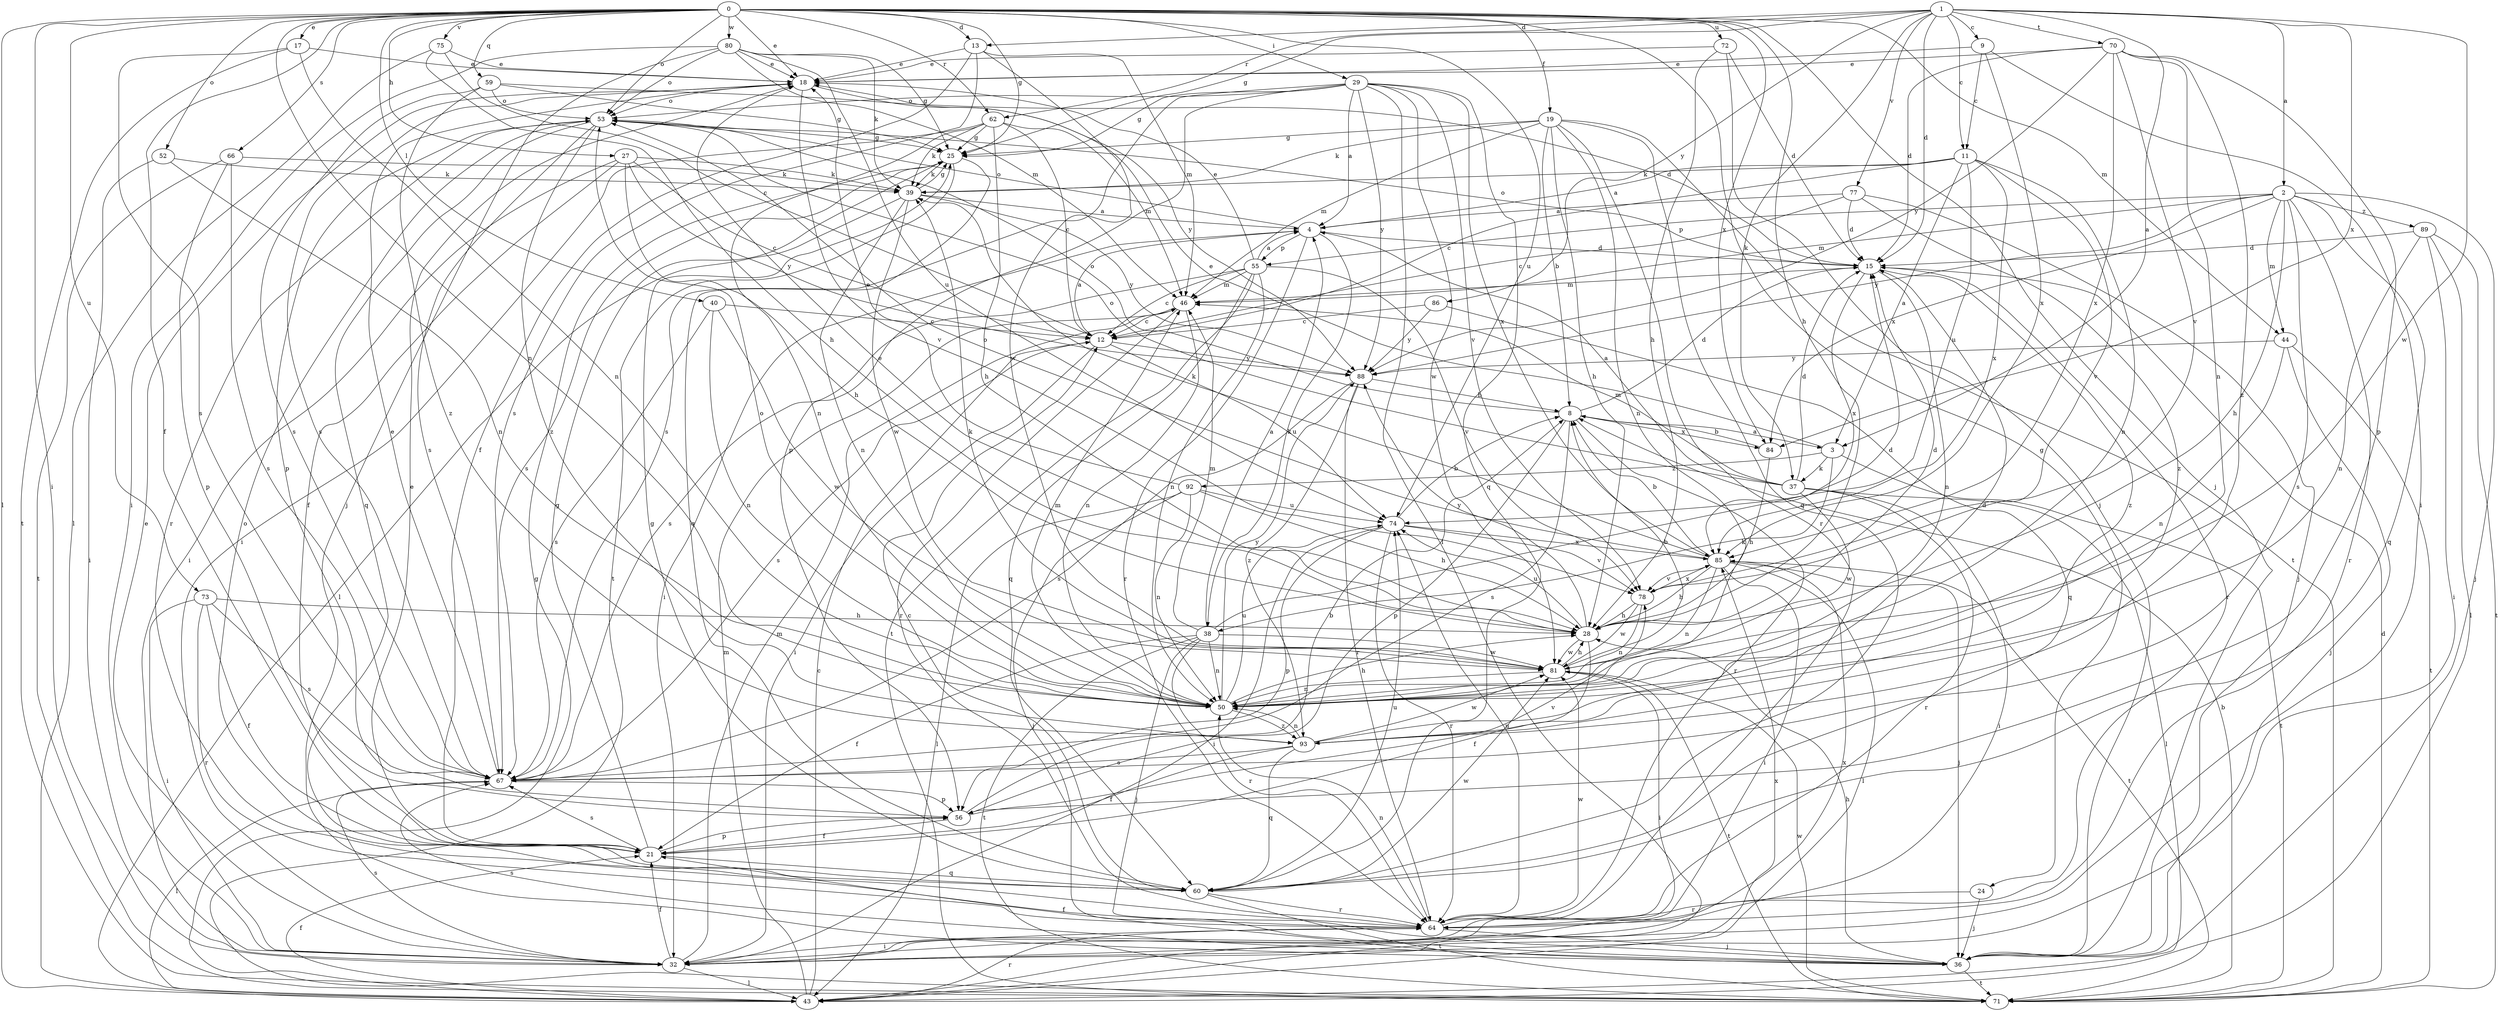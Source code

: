 strict digraph  {
0;
1;
2;
3;
4;
8;
9;
11;
12;
13;
15;
17;
18;
19;
21;
24;
25;
27;
28;
29;
32;
36;
37;
38;
39;
40;
43;
44;
46;
50;
52;
53;
55;
56;
59;
60;
62;
64;
66;
67;
70;
71;
72;
73;
74;
75;
77;
78;
80;
81;
84;
85;
86;
88;
89;
92;
93;
0 -> 13  [label=d];
0 -> 17  [label=e];
0 -> 18  [label=e];
0 -> 19  [label=f];
0 -> 21  [label=f];
0 -> 24  [label=g];
0 -> 25  [label=g];
0 -> 27  [label=h];
0 -> 28  [label=h];
0 -> 29  [label=i];
0 -> 32  [label=i];
0 -> 36  [label=j];
0 -> 40  [label=l];
0 -> 43  [label=l];
0 -> 44  [label=m];
0 -> 50  [label=n];
0 -> 52  [label=o];
0 -> 53  [label=o];
0 -> 59  [label=q];
0 -> 62  [label=r];
0 -> 66  [label=s];
0 -> 72  [label=u];
0 -> 73  [label=u];
0 -> 74  [label=u];
0 -> 75  [label=v];
0 -> 80  [label=w];
0 -> 84  [label=x];
1 -> 2  [label=a];
1 -> 3  [label=a];
1 -> 9  [label=c];
1 -> 11  [label=c];
1 -> 13  [label=d];
1 -> 15  [label=d];
1 -> 25  [label=g];
1 -> 37  [label=k];
1 -> 62  [label=r];
1 -> 70  [label=t];
1 -> 77  [label=v];
1 -> 81  [label=w];
1 -> 84  [label=x];
1 -> 86  [label=y];
2 -> 28  [label=h];
2 -> 36  [label=j];
2 -> 44  [label=m];
2 -> 46  [label=m];
2 -> 55  [label=p];
2 -> 60  [label=q];
2 -> 64  [label=r];
2 -> 67  [label=s];
2 -> 84  [label=x];
2 -> 88  [label=y];
2 -> 89  [label=z];
3 -> 18  [label=e];
3 -> 37  [label=k];
3 -> 38  [label=k];
3 -> 71  [label=t];
3 -> 92  [label=z];
4 -> 15  [label=d];
4 -> 32  [label=i];
4 -> 38  [label=k];
4 -> 53  [label=o];
4 -> 55  [label=p];
4 -> 64  [label=r];
8 -> 3  [label=a];
8 -> 15  [label=d];
8 -> 53  [label=o];
8 -> 56  [label=p];
8 -> 64  [label=r];
8 -> 67  [label=s];
8 -> 84  [label=x];
9 -> 11  [label=c];
9 -> 18  [label=e];
9 -> 32  [label=i];
9 -> 85  [label=x];
11 -> 3  [label=a];
11 -> 4  [label=a];
11 -> 12  [label=c];
11 -> 39  [label=k];
11 -> 50  [label=n];
11 -> 74  [label=u];
11 -> 78  [label=v];
11 -> 85  [label=x];
12 -> 4  [label=a];
12 -> 32  [label=i];
12 -> 67  [label=s];
12 -> 74  [label=u];
12 -> 88  [label=y];
13 -> 18  [label=e];
13 -> 21  [label=f];
13 -> 46  [label=m];
13 -> 67  [label=s];
13 -> 81  [label=w];
15 -> 46  [label=m];
15 -> 50  [label=n];
15 -> 53  [label=o];
15 -> 64  [label=r];
15 -> 85  [label=x];
15 -> 93  [label=z];
17 -> 18  [label=e];
17 -> 50  [label=n];
17 -> 67  [label=s];
17 -> 71  [label=t];
18 -> 53  [label=o];
18 -> 67  [label=s];
18 -> 78  [label=v];
18 -> 88  [label=y];
19 -> 8  [label=b];
19 -> 25  [label=g];
19 -> 28  [label=h];
19 -> 39  [label=k];
19 -> 46  [label=m];
19 -> 50  [label=n];
19 -> 60  [label=q];
19 -> 64  [label=r];
19 -> 71  [label=t];
21 -> 25  [label=g];
21 -> 56  [label=p];
21 -> 60  [label=q];
21 -> 67  [label=s];
24 -> 36  [label=j];
24 -> 64  [label=r];
25 -> 39  [label=k];
25 -> 60  [label=q];
25 -> 67  [label=s];
25 -> 71  [label=t];
27 -> 12  [label=c];
27 -> 21  [label=f];
27 -> 28  [label=h];
27 -> 32  [label=i];
27 -> 39  [label=k];
27 -> 88  [label=y];
28 -> 15  [label=d];
28 -> 18  [label=e];
28 -> 21  [label=f];
28 -> 74  [label=u];
28 -> 81  [label=w];
28 -> 88  [label=y];
29 -> 4  [label=a];
29 -> 25  [label=g];
29 -> 43  [label=l];
29 -> 53  [label=o];
29 -> 56  [label=p];
29 -> 60  [label=q];
29 -> 67  [label=s];
29 -> 78  [label=v];
29 -> 81  [label=w];
29 -> 85  [label=x];
29 -> 88  [label=y];
32 -> 18  [label=e];
32 -> 21  [label=f];
32 -> 43  [label=l];
32 -> 46  [label=m];
32 -> 67  [label=s];
32 -> 85  [label=x];
36 -> 21  [label=f];
36 -> 28  [label=h];
36 -> 67  [label=s];
36 -> 71  [label=t];
37 -> 4  [label=a];
37 -> 15  [label=d];
37 -> 32  [label=i];
37 -> 43  [label=l];
37 -> 46  [label=m];
37 -> 53  [label=o];
37 -> 64  [label=r];
37 -> 81  [label=w];
38 -> 4  [label=a];
38 -> 15  [label=d];
38 -> 21  [label=f];
38 -> 36  [label=j];
38 -> 46  [label=m];
38 -> 50  [label=n];
38 -> 64  [label=r];
38 -> 71  [label=t];
38 -> 81  [label=w];
39 -> 4  [label=a];
39 -> 25  [label=g];
39 -> 43  [label=l];
39 -> 50  [label=n];
39 -> 81  [label=w];
39 -> 88  [label=y];
40 -> 12  [label=c];
40 -> 50  [label=n];
40 -> 67  [label=s];
40 -> 81  [label=w];
43 -> 12  [label=c];
43 -> 21  [label=f];
43 -> 25  [label=g];
43 -> 46  [label=m];
43 -> 64  [label=r];
43 -> 85  [label=x];
44 -> 36  [label=j];
44 -> 50  [label=n];
44 -> 71  [label=t];
44 -> 88  [label=y];
46 -> 12  [label=c];
46 -> 50  [label=n];
46 -> 64  [label=r];
50 -> 28  [label=h];
50 -> 46  [label=m];
50 -> 53  [label=o];
50 -> 74  [label=u];
50 -> 88  [label=y];
50 -> 93  [label=z];
52 -> 32  [label=i];
52 -> 39  [label=k];
52 -> 50  [label=n];
53 -> 25  [label=g];
53 -> 56  [label=p];
53 -> 60  [label=q];
53 -> 64  [label=r];
53 -> 67  [label=s];
53 -> 93  [label=z];
55 -> 4  [label=a];
55 -> 12  [label=c];
55 -> 18  [label=e];
55 -> 46  [label=m];
55 -> 50  [label=n];
55 -> 60  [label=q];
55 -> 67  [label=s];
55 -> 71  [label=t];
55 -> 78  [label=v];
56 -> 8  [label=b];
56 -> 21  [label=f];
56 -> 78  [label=v];
59 -> 15  [label=d];
59 -> 25  [label=g];
59 -> 53  [label=o];
59 -> 67  [label=s];
59 -> 93  [label=z];
60 -> 12  [label=c];
60 -> 18  [label=e];
60 -> 25  [label=g];
60 -> 64  [label=r];
60 -> 71  [label=t];
60 -> 74  [label=u];
60 -> 81  [label=w];
62 -> 12  [label=c];
62 -> 25  [label=g];
62 -> 28  [label=h];
62 -> 32  [label=i];
62 -> 39  [label=k];
62 -> 46  [label=m];
62 -> 50  [label=n];
64 -> 32  [label=i];
64 -> 36  [label=j];
64 -> 50  [label=n];
64 -> 53  [label=o];
64 -> 74  [label=u];
64 -> 81  [label=w];
66 -> 39  [label=k];
66 -> 56  [label=p];
66 -> 67  [label=s];
66 -> 71  [label=t];
67 -> 18  [label=e];
67 -> 43  [label=l];
67 -> 56  [label=p];
70 -> 15  [label=d];
70 -> 18  [label=e];
70 -> 50  [label=n];
70 -> 56  [label=p];
70 -> 78  [label=v];
70 -> 85  [label=x];
70 -> 88  [label=y];
70 -> 93  [label=z];
71 -> 8  [label=b];
71 -> 15  [label=d];
71 -> 81  [label=w];
72 -> 15  [label=d];
72 -> 18  [label=e];
72 -> 28  [label=h];
72 -> 36  [label=j];
73 -> 21  [label=f];
73 -> 28  [label=h];
73 -> 32  [label=i];
73 -> 64  [label=r];
73 -> 67  [label=s];
74 -> 8  [label=b];
74 -> 32  [label=i];
74 -> 56  [label=p];
74 -> 64  [label=r];
74 -> 78  [label=v];
74 -> 85  [label=x];
75 -> 12  [label=c];
75 -> 18  [label=e];
75 -> 28  [label=h];
75 -> 43  [label=l];
77 -> 4  [label=a];
77 -> 12  [label=c];
77 -> 15  [label=d];
77 -> 36  [label=j];
77 -> 93  [label=z];
78 -> 28  [label=h];
78 -> 50  [label=n];
78 -> 81  [label=w];
78 -> 85  [label=x];
80 -> 18  [label=e];
80 -> 25  [label=g];
80 -> 32  [label=i];
80 -> 36  [label=j];
80 -> 39  [label=k];
80 -> 46  [label=m];
80 -> 53  [label=o];
80 -> 74  [label=u];
81 -> 8  [label=b];
81 -> 28  [label=h];
81 -> 32  [label=i];
81 -> 39  [label=k];
81 -> 50  [label=n];
81 -> 71  [label=t];
84 -> 8  [label=b];
84 -> 28  [label=h];
85 -> 8  [label=b];
85 -> 28  [label=h];
85 -> 32  [label=i];
85 -> 36  [label=j];
85 -> 39  [label=k];
85 -> 43  [label=l];
85 -> 50  [label=n];
85 -> 53  [label=o];
85 -> 71  [label=t];
85 -> 78  [label=v];
86 -> 12  [label=c];
86 -> 60  [label=q];
86 -> 88  [label=y];
88 -> 8  [label=b];
88 -> 64  [label=r];
88 -> 67  [label=s];
88 -> 93  [label=z];
89 -> 15  [label=d];
89 -> 32  [label=i];
89 -> 43  [label=l];
89 -> 50  [label=n];
89 -> 71  [label=t];
92 -> 18  [label=e];
92 -> 28  [label=h];
92 -> 36  [label=j];
92 -> 43  [label=l];
92 -> 50  [label=n];
92 -> 74  [label=u];
93 -> 15  [label=d];
93 -> 21  [label=f];
93 -> 50  [label=n];
93 -> 60  [label=q];
93 -> 67  [label=s];
93 -> 81  [label=w];
}
